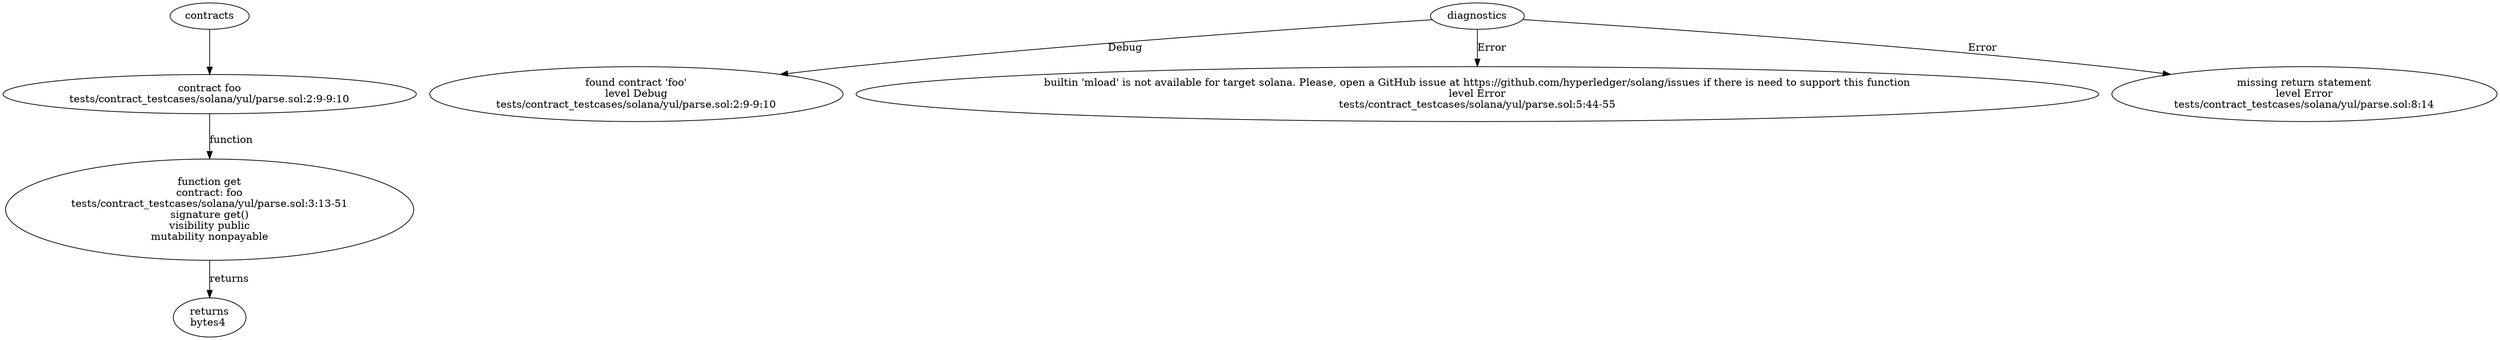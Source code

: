 strict digraph "tests/contract_testcases/solana/yul/parse.sol" {
	contract [label="contract foo\ntests/contract_testcases/solana/yul/parse.sol:2:9-9:10"]
	get [label="function get\ncontract: foo\ntests/contract_testcases/solana/yul/parse.sol:3:13-51\nsignature get()\nvisibility public\nmutability nonpayable"]
	returns [label="returns\nbytes4 "]
	diagnostic [label="found contract 'foo'\nlevel Debug\ntests/contract_testcases/solana/yul/parse.sol:2:9-9:10"]
	diagnostic_6 [label="builtin 'mload' is not available for target solana. Please, open a GitHub issue at https://github.com/hyperledger/solang/issues if there is need to support this function\nlevel Error\ntests/contract_testcases/solana/yul/parse.sol:5:44-55"]
	diagnostic_7 [label="missing return statement\nlevel Error\ntests/contract_testcases/solana/yul/parse.sol:8:14"]
	contracts -> contract
	contract -> get [label="function"]
	get -> returns [label="returns"]
	diagnostics -> diagnostic [label="Debug"]
	diagnostics -> diagnostic_6 [label="Error"]
	diagnostics -> diagnostic_7 [label="Error"]
}
